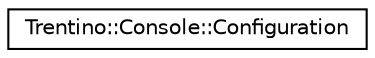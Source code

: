 digraph G
{
  edge [fontname="Helvetica",fontsize="10",labelfontname="Helvetica",labelfontsize="10"];
  node [fontname="Helvetica",fontsize="10",shape=record];
  rankdir="LR";
  Node1 [label="Trentino::Console::Configuration",height=0.2,width=0.4,color="black", fillcolor="white", style="filled",URL="$class_trentino_1_1_console_1_1_configuration.html"];
}
